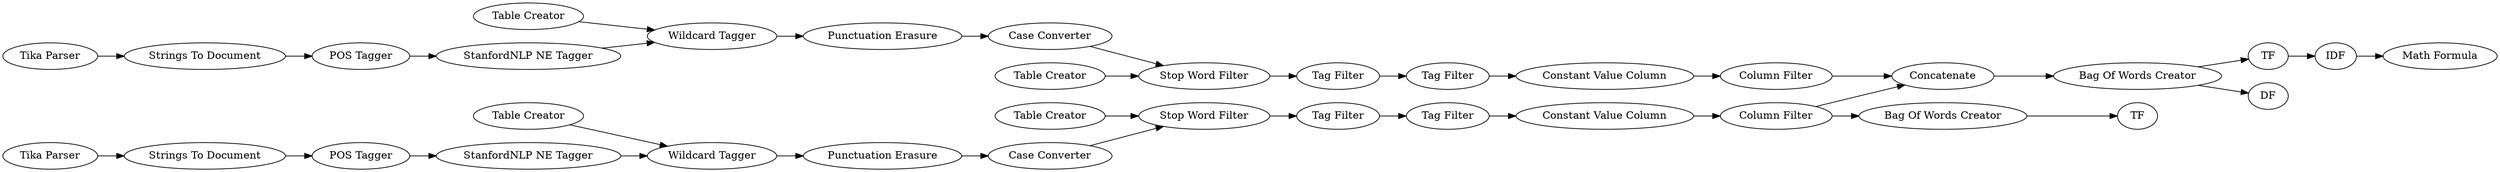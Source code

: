 digraph {
	"-4734634232703577023_23" [label="Constant Value Column"]
	"-7260019605255113882_7" [label="POS Tagger"]
	"6623886299826544036_17" [label="Tag Filter"]
	"4807200220953216076_45" [label="Bag Of Words Creator"]
	"-7260019605255113882_10" [label="Wildcard Tagger"]
	"-6600918244284093704_17" [label="Wildcard Tagger"]
	"6623886299826544036_32" [label="Column Filter"]
	"4807200220953216076_47" [label=IDF]
	"-4734634232703577023_19" [label="Table Creator"]
	"4807200220953216076_44" [label=Concatenate]
	"-4734634232703577023_20" [label="Tag Filter"]
	"-7260019605255113882_11" [label="Table Creator"]
	"6623886299826544036_25" [label="Stop Word Filter"]
	"4807200220953216076_49" [label="Math Formula"]
	"-7260019605255113882_9" [label="StanfordNLP NE Tagger"]
	"-6600918244284093704_16" [label="Table Creator"]
	"-6600918244284093704_14" [label="POS Tagger"]
	"-4734634232703577023_17" [label="Tag Filter"]
	"4807200220953216076_43" [label=TF]
	"6623886299826544036_24" [label="Case Converter"]
	"-4734634232703577023_16" [label="Case Converter"]
	"-6600918244284093704_15" [label="StanfordNLP NE Tagger"]
	"6623886299826544036_20" [label="Tag Filter"]
	"4807200220953216076_48" [label=TF]
	"-7260019605255113882_4" [label="Tika Parser"]
	"6623886299826544036_12" [label="Constant Value Column"]
	"-7260019605255113882_5" [label="Strings To Document"]
	"4807200220953216076_46" [label=DF]
	"-4734634232703577023_15" [label="Stop Word Filter"]
	"6623886299826544036_26" [label="Table Creator"]
	"4807200220953216076_23" [label="Bag Of Words Creator"]
	"-4734634232703577023_24" [label="Column Filter"]
	"-6600918244284093704_12" [label="Strings To Document"]
	"-6600918244284093704_13" [label="Tika Parser"]
	"6623886299826544036_23" [label="Punctuation Erasure"]
	"-4734634232703577023_12" [label="Punctuation Erasure"]
	"-4734634232703577023_16" -> "-4734634232703577023_15"
	"4807200220953216076_44" -> "4807200220953216076_45"
	"6623886299826544036_12" -> "6623886299826544036_32"
	"-6600918244284093704_16" -> "-6600918244284093704_17"
	"6623886299826544036_20" -> "6623886299826544036_12"
	"-6600918244284093704_12" -> "-6600918244284093704_14"
	"6623886299826544036_32" -> "4807200220953216076_44"
	"4807200220953216076_23" -> "4807200220953216076_43"
	"-6600918244284093704_15" -> "-6600918244284093704_17"
	"6623886299826544036_24" -> "6623886299826544036_25"
	"-7260019605255113882_10" -> "-4734634232703577023_12"
	"-7260019605255113882_11" -> "-7260019605255113882_10"
	"-4734634232703577023_24" -> "4807200220953216076_44"
	"-4734634232703577023_23" -> "-4734634232703577023_24"
	"-7260019605255113882_4" -> "-7260019605255113882_5"
	"-6600918244284093704_13" -> "-6600918244284093704_12"
	"-4734634232703577023_24" -> "4807200220953216076_23"
	"-6600918244284093704_14" -> "-6600918244284093704_15"
	"-4734634232703577023_15" -> "-4734634232703577023_17"
	"-4734634232703577023_19" -> "-4734634232703577023_15"
	"4807200220953216076_48" -> "4807200220953216076_47"
	"6623886299826544036_17" -> "6623886299826544036_20"
	"-4734634232703577023_20" -> "-4734634232703577023_23"
	"-7260019605255113882_5" -> "-7260019605255113882_7"
	"6623886299826544036_25" -> "6623886299826544036_17"
	"-4734634232703577023_17" -> "-4734634232703577023_20"
	"6623886299826544036_26" -> "6623886299826544036_25"
	"6623886299826544036_23" -> "6623886299826544036_24"
	"4807200220953216076_45" -> "4807200220953216076_48"
	"-7260019605255113882_7" -> "-7260019605255113882_9"
	"4807200220953216076_47" -> "4807200220953216076_49"
	"-7260019605255113882_9" -> "-7260019605255113882_10"
	"-6600918244284093704_17" -> "6623886299826544036_23"
	"-4734634232703577023_12" -> "-4734634232703577023_16"
	"4807200220953216076_45" -> "4807200220953216076_46"
	rankdir=LR
}
